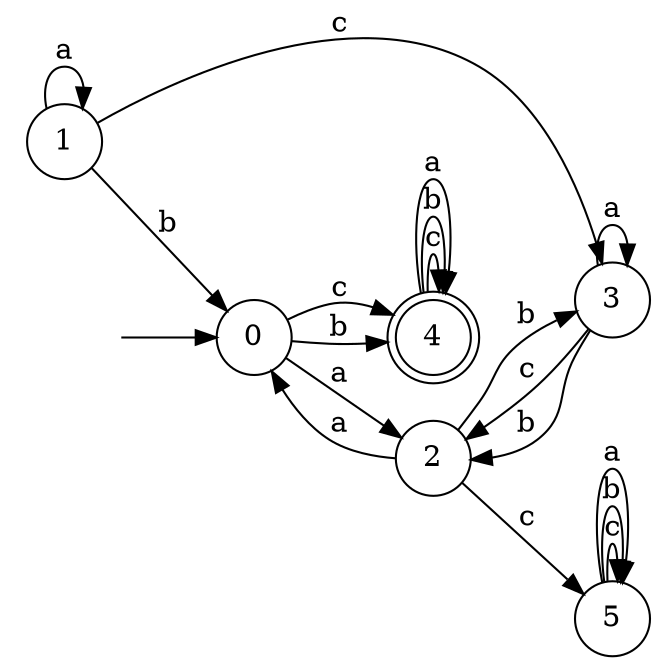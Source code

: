 digraph {
  rankdir=LR;
  0 [label="0", shape = circle];
  0 -> 4 [label="c"];
  0 -> 4 [label="b"];
  0 -> 2 [label="a"];
  1 [label="1", shape = circle];
  1 -> 3 [label="c"];
  1 -> 0 [label="b"];
  1 -> 1 [label="a"];
  2 [label="2", shape = circle];
  2 -> 5 [label="c"];
  2 -> 3 [label="b"];
  2 -> 0 [label="a"];
  3 [label="3", shape = circle];
  3 -> 2 [label="c"];
  3 -> 2 [label="b"];
  3 -> 3 [label="a"];
  4 [label="4", shape = doublecircle];
  4 -> 4 [label="c"];
  4 -> 4 [label="b"];
  4 -> 4 [label="a"];
  5 [label="5", shape = circle];
  5 -> 5 [label="c"];
  5 -> 5 [label="b"];
  5 -> 5 [label="a"];
  6 [label="", shape = plaintext];
  6 -> 0 [label=""];
}
